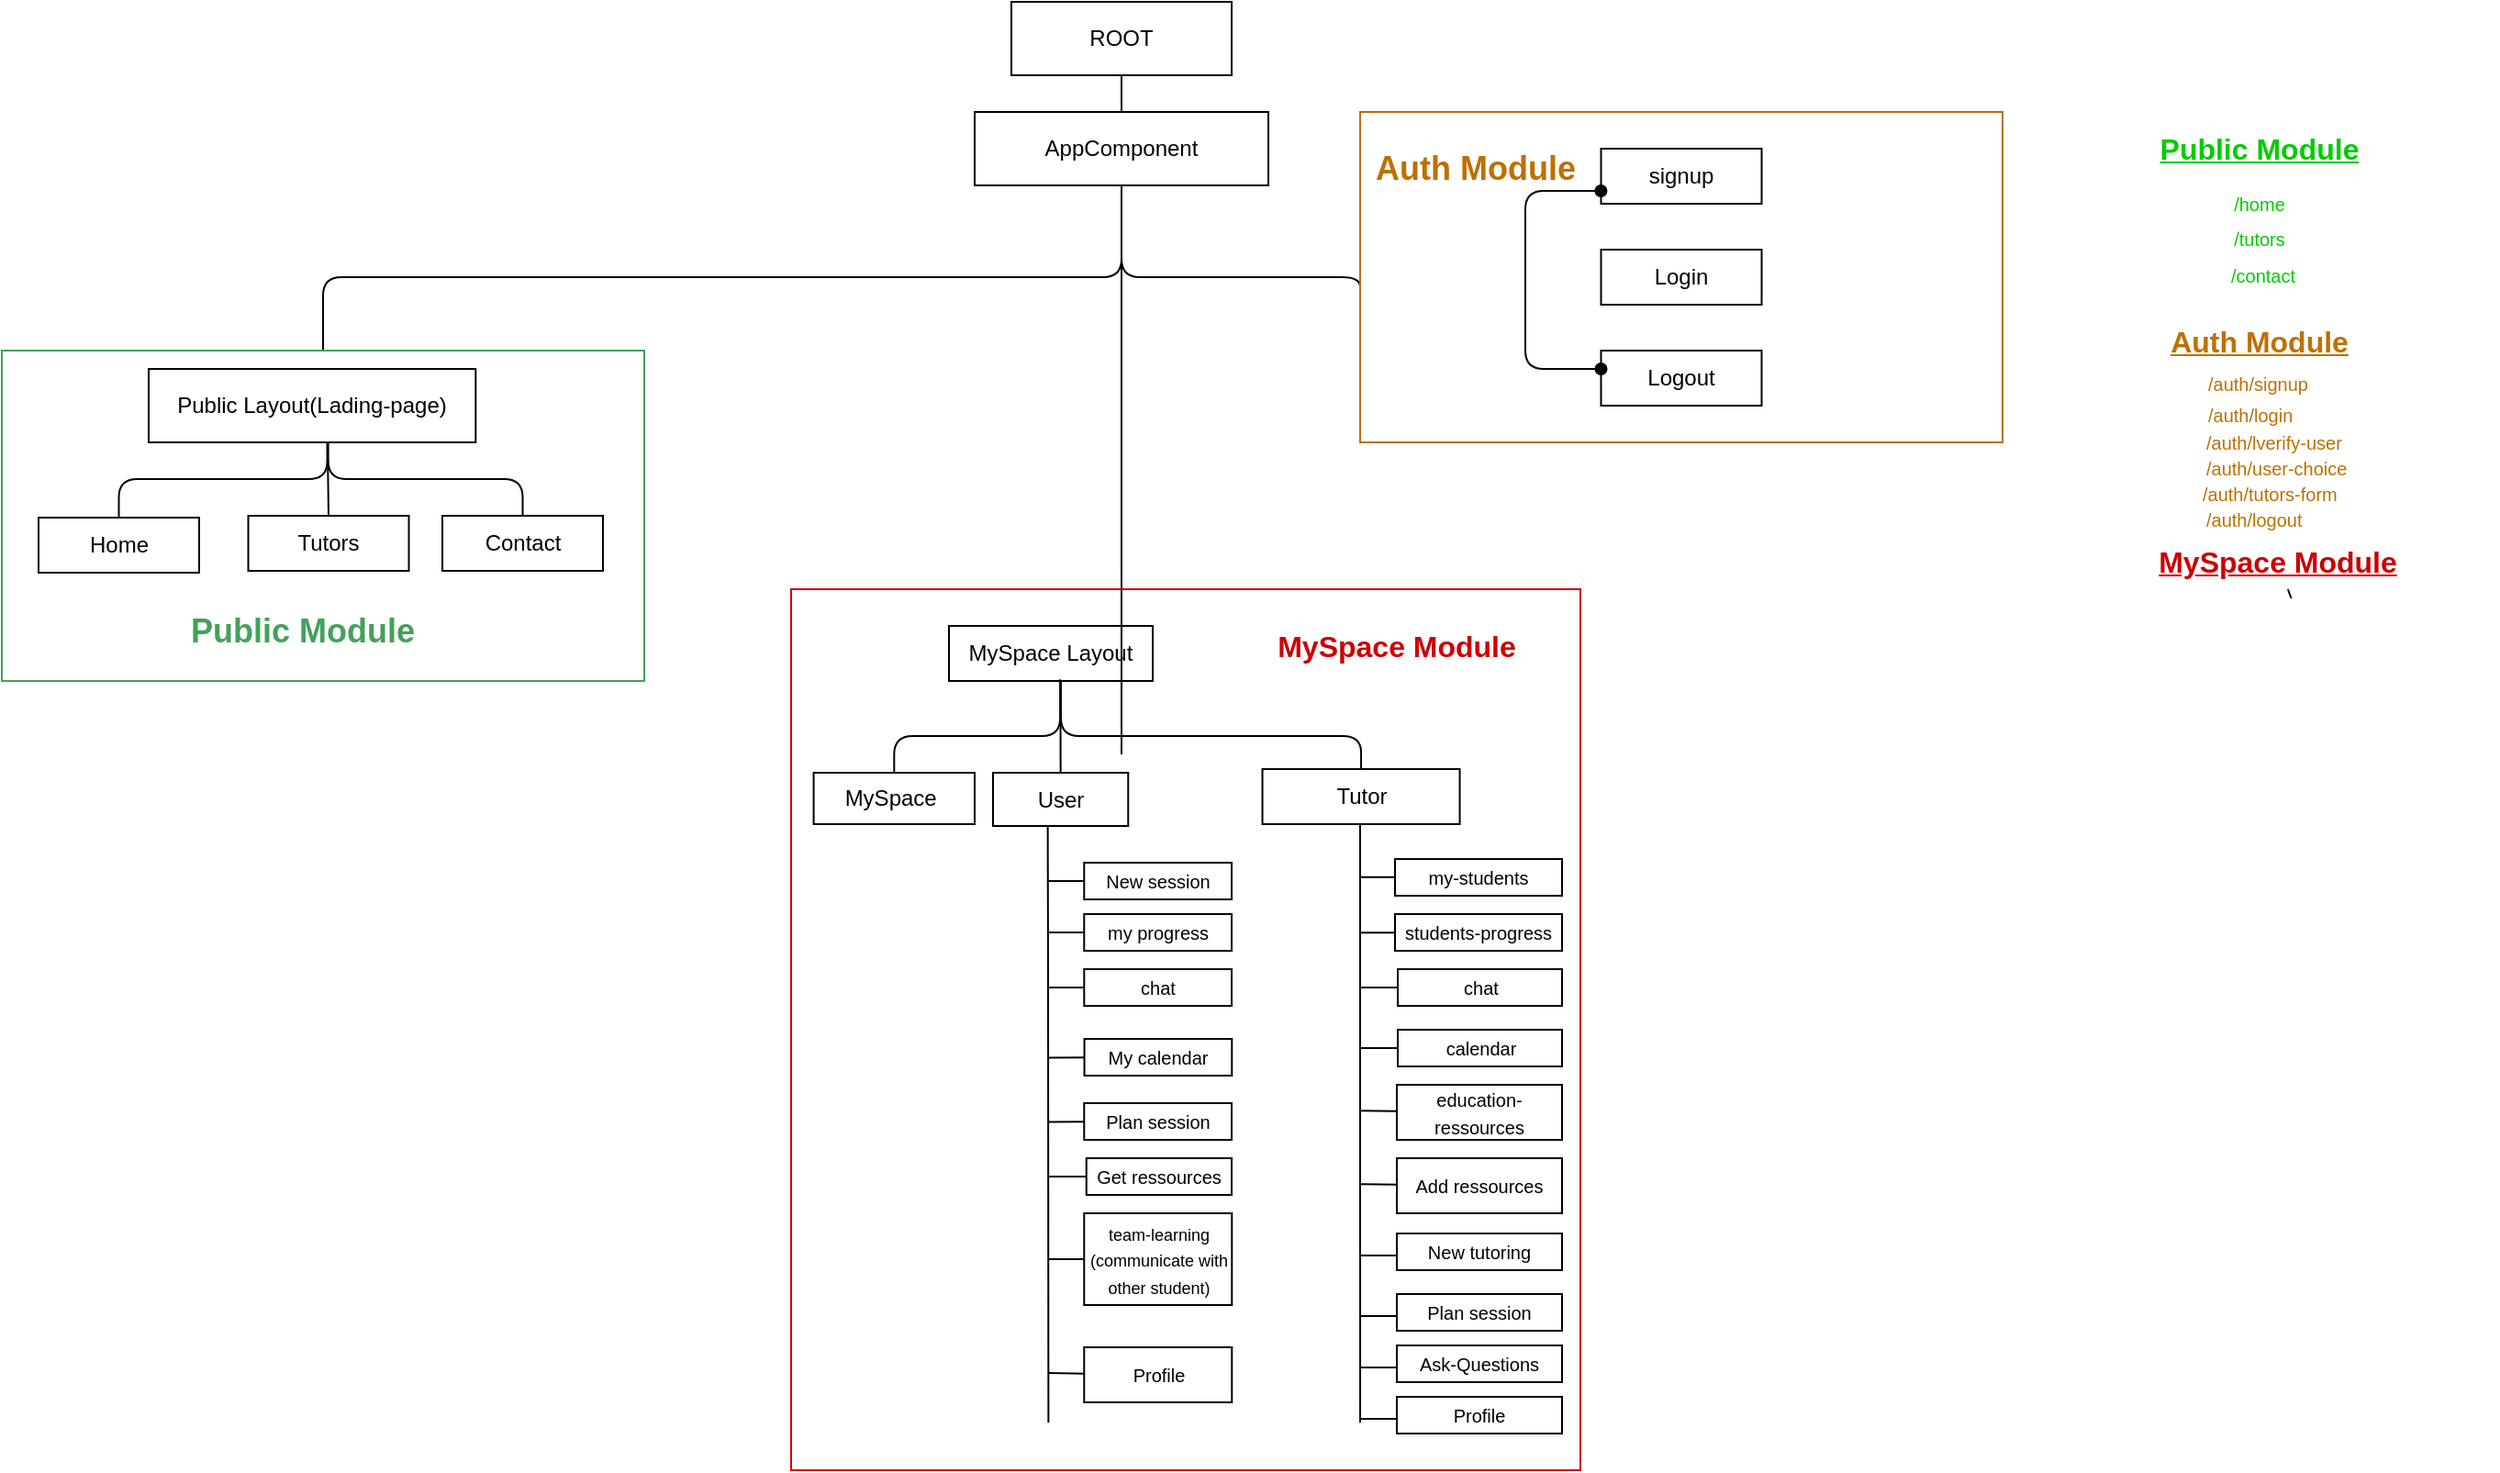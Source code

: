 <mxfile>
    <diagram id="8NIkFlQ_yWduVD87CZPu" name="Page-1">
        <mxGraphModel dx="534" dy="114" grid="1" gridSize="10" guides="1" tooltips="1" connect="1" arrows="1" fold="1" page="0" pageScale="1" pageWidth="850" pageHeight="1100" math="0" shadow="0">
            <root>
                <mxCell id="0"/>
                <mxCell id="1" parent="0"/>
                <mxCell id="107" style="html=1;entryX=0.5;entryY=0;entryDx=0;entryDy=0;fontSize=18;fontColor=#00CC00;startArrow=none;startFill=0;endArrow=none;endFill=0;elbow=vertical;" parent="1" source="56" target="57" edge="1">
                    <mxGeometry relative="1" as="geometry"/>
                </mxCell>
                <mxCell id="56" value="ROOT" style="rounded=0;whiteSpace=wrap;html=1;fillColor=none;" parent="1" vertex="1">
                    <mxGeometry x="620" y="110" width="120" height="40" as="geometry"/>
                </mxCell>
                <mxCell id="58" style="edgeStyle=elbowEdgeStyle;elbow=vertical;html=1;endArrow=none;endFill=0;entryX=0;entryY=0.559;entryDx=0;entryDy=0;entryPerimeter=0;" parent="1" source="57" target="89" edge="1">
                    <mxGeometry relative="1" as="geometry">
                        <mxPoint x="1020" y="240" as="targetPoint"/>
                        <Array as="points">
                            <mxPoint x="680" y="260"/>
                            <mxPoint x="870" y="240"/>
                            <mxPoint x="600" y="240"/>
                        </Array>
                    </mxGeometry>
                </mxCell>
                <mxCell id="59" style="edgeStyle=elbowEdgeStyle;elbow=vertical;html=1;endArrow=none;endFill=0;exitX=0.5;exitY=1;exitDx=0;exitDy=0;" parent="1" source="57" target="60" edge="1">
                    <mxGeometry relative="1" as="geometry">
                        <mxPoint x="400" y="270" as="targetPoint"/>
                        <Array as="points">
                            <mxPoint x="460" y="260"/>
                            <mxPoint x="590" y="240"/>
                            <mxPoint x="600" y="240"/>
                            <mxPoint x="670" y="240"/>
                            <mxPoint x="620" y="230"/>
                        </Array>
                    </mxGeometry>
                </mxCell>
                <mxCell id="108" style="edgeStyle=none;html=1;fontSize=18;fontColor=#00CC00;startArrow=none;startFill=0;endArrow=none;endFill=0;elbow=vertical;" parent="1" source="57" edge="1">
                    <mxGeometry relative="1" as="geometry">
                        <mxPoint x="680" y="520" as="targetPoint"/>
                    </mxGeometry>
                </mxCell>
                <mxCell id="57" value="AppComponent" style="rounded=0;whiteSpace=wrap;html=1;fillColor=none;" parent="1" vertex="1">
                    <mxGeometry x="600" y="170" width="160" height="40" as="geometry"/>
                </mxCell>
                <mxCell id="60" value="&lt;b&gt;&lt;font color=&quot;#43a15a&quot; style=&quot;font-size: 18px;&quot;&gt;Public Module&lt;/font&gt;&lt;/b&gt;" style="rounded=0;whiteSpace=wrap;html=1;fillColor=none;container=1;movableLabel=1;strokeColor=#43a15a;" parent="1" vertex="1">
                    <mxGeometry x="70" y="300" width="350" height="180" as="geometry">
                        <mxPoint x="-11" y="63" as="offset"/>
                    </mxGeometry>
                </mxCell>
                <mxCell id="68" style="edgeStyle=elbowEdgeStyle;elbow=vertical;html=1;entryX=0.5;entryY=0;entryDx=0;entryDy=0;endArrow=none;endFill=0;exitX=0.546;exitY=1.019;exitDx=0;exitDy=0;exitPerimeter=0;" parent="60" source="61" target="73" edge="1">
                    <mxGeometry relative="1" as="geometry">
                        <mxPoint x="136.085" y="55.384" as="sourcePoint"/>
                        <mxPoint x="28.374" y="129.726" as="targetPoint"/>
                        <Array as="points">
                            <mxPoint x="140" y="70"/>
                        </Array>
                    </mxGeometry>
                </mxCell>
                <mxCell id="71" style="edgeStyle=elbowEdgeStyle;elbow=vertical;html=1;endArrow=none;endFill=0;entryX=0.5;entryY=0;entryDx=0;entryDy=0;exitX=0.549;exitY=0.989;exitDx=0;exitDy=0;exitPerimeter=0;" parent="60" source="61" target="82" edge="1">
                    <mxGeometry relative="1" as="geometry">
                        <mxPoint x="168" y="52.941" as="sourcePoint"/>
                        <Array as="points">
                            <mxPoint x="200" y="70"/>
                            <mxPoint x="245.946" y="83.077"/>
                            <mxPoint x="141.892" y="69.231"/>
                            <mxPoint x="170.27" y="96.923"/>
                            <mxPoint x="225.556" y="84"/>
                            <mxPoint x="241.111" y="72"/>
                        </Array>
                    </mxGeometry>
                </mxCell>
                <mxCell id="72" style="elbow=vertical;html=1;entryX=0.5;entryY=0;entryDx=0;entryDy=0;endArrow=none;endFill=0;exitX=0.547;exitY=1.017;exitDx=0;exitDy=0;exitPerimeter=0;" parent="60" source="61" target="81" edge="1">
                    <mxGeometry relative="1" as="geometry">
                        <mxPoint x="160.811" y="69.231" as="sourcePoint"/>
                    </mxGeometry>
                </mxCell>
                <mxCell id="61" value="Public Layout(Lading-page)" style="rounded=0;whiteSpace=wrap;html=1;fillColor=none;" parent="60" vertex="1">
                    <mxGeometry x="80" y="10" width="178.15" height="40" as="geometry"/>
                </mxCell>
                <mxCell id="73" value="Home" style="rounded=0;whiteSpace=wrap;html=1;fillColor=none;" parent="60" vertex="1">
                    <mxGeometry x="19.998" y="91.002" width="87.5" height="30.0" as="geometry"/>
                </mxCell>
                <mxCell id="81" value="Tutors" style="rounded=0;whiteSpace=wrap;html=1;fillColor=none;" parent="60" vertex="1">
                    <mxGeometry x="134.255" y="90.002" width="87.5" height="30.0" as="geometry"/>
                </mxCell>
                <mxCell id="82" value="Contact" style="rounded=0;whiteSpace=wrap;html=1;fillColor=none;" parent="60" vertex="1">
                    <mxGeometry x="240.001" y="90.002" width="87.5" height="30.0" as="geometry"/>
                </mxCell>
                <mxCell id="89" value="&lt;b&gt;&lt;font color=&quot;#bd7000&quot; style=&quot;font-size: 18px;&quot;&gt;Auth Module&lt;/font&gt;&lt;/b&gt;" style="rounded=0;whiteSpace=wrap;html=1;fillColor=none;container=1;movableLabel=1;fontColor=#000000;strokeColor=#BD7000;" parent="1" vertex="1">
                    <mxGeometry x="810" y="170" width="350" height="180" as="geometry">
                        <mxPoint x="-112" y="-59" as="offset"/>
                    </mxGeometry>
                </mxCell>
                <mxCell id="94" value="Login" style="rounded=0;whiteSpace=wrap;html=1;fillColor=none;" parent="89" vertex="1">
                    <mxGeometry x="131.248" y="75.002" width="87.5" height="30.0" as="geometry"/>
                </mxCell>
                <mxCell id="95" value="Logout" style="rounded=0;whiteSpace=wrap;html=1;fillColor=none;" parent="89" vertex="1">
                    <mxGeometry x="131.245" y="130.002" width="87.5" height="30.0" as="geometry"/>
                </mxCell>
                <mxCell id="100" style="edgeStyle=orthogonalEdgeStyle;html=1;entryX=0;entryY=0.75;entryDx=0;entryDy=0;fontSize=18;fontColor=#00CC00;startArrow=oval;startFill=1;endArrow=oval;endFill=1;elbow=vertical;" parent="89" source="95" target="103" edge="1">
                    <mxGeometry relative="1" as="geometry">
                        <Array as="points">
                            <mxPoint x="90" y="140"/>
                            <mxPoint x="90" y="43"/>
                            <mxPoint x="131" y="43"/>
                        </Array>
                    </mxGeometry>
                </mxCell>
                <mxCell id="103" value="signup" style="rounded=0;whiteSpace=wrap;html=1;fillColor=none;" parent="89" vertex="1">
                    <mxGeometry x="131.248" y="20.002" width="87.5" height="30.0" as="geometry"/>
                </mxCell>
                <mxCell id="237" value="&lt;b&gt;&lt;font color=&quot;#cc0000&quot; style=&quot;font-size: 16px;&quot;&gt;MySpace Module&lt;/font&gt;&lt;/b&gt;" style="rounded=0;whiteSpace=wrap;html=1;fillColor=none;container=1;movableLabel=1;strokeColor=#CC0000;recursiveResize=0;" parent="1" vertex="1">
                    <mxGeometry x="500" y="430" width="430" height="480" as="geometry">
                        <mxPoint x="115" y="-209" as="offset"/>
                    </mxGeometry>
                </mxCell>
                <mxCell id="238" style="edgeStyle=elbowEdgeStyle;elbow=vertical;html=1;entryX=0.5;entryY=0;entryDx=0;entryDy=0;endArrow=none;endFill=0;exitX=0.546;exitY=0.969;exitDx=0;exitDy=0;exitPerimeter=0;" parent="237" source="241" target="242" edge="1">
                    <mxGeometry relative="1" as="geometry">
                        <mxPoint x="167.191" y="110.768" as="sourcePoint"/>
                        <mxPoint x="34.86" y="259.453" as="targetPoint"/>
                        <Array as="points">
                            <mxPoint x="150" y="80"/>
                            <mxPoint x="147.429" y="80"/>
                            <mxPoint x="172" y="140"/>
                        </Array>
                    </mxGeometry>
                </mxCell>
                <mxCell id="239" style="edgeStyle=elbowEdgeStyle;elbow=vertical;html=1;endArrow=none;endFill=0;entryX=0.5;entryY=0;entryDx=0;entryDy=0;exitX=0.549;exitY=0.989;exitDx=0;exitDy=0;exitPerimeter=0;" parent="237" source="241" target="244" edge="1">
                    <mxGeometry relative="1" as="geometry">
                        <mxPoint x="206.4" y="105.882" as="sourcePoint"/>
                        <Array as="points">
                            <mxPoint x="258" y="80"/>
                            <mxPoint x="245.714" y="140"/>
                            <mxPoint x="302.162" y="166.154"/>
                            <mxPoint x="174.324" y="138.462"/>
                            <mxPoint x="209.189" y="193.846"/>
                            <mxPoint x="277.111" y="168"/>
                            <mxPoint x="296.222" y="144"/>
                        </Array>
                    </mxGeometry>
                </mxCell>
                <mxCell id="240" style="elbow=vertical;html=1;entryX=0.5;entryY=0;entryDx=0;entryDy=0;endArrow=none;endFill=0;exitX=0.547;exitY=1.017;exitDx=0;exitDy=0;exitPerimeter=0;" parent="237" source="241" target="243" edge="1">
                    <mxGeometry relative="1" as="geometry">
                        <mxPoint x="197.568" y="138.462" as="sourcePoint"/>
                    </mxGeometry>
                </mxCell>
                <mxCell id="241" value="MySpace Layout" style="rounded=0;whiteSpace=wrap;html=1;fillColor=none;" parent="237" vertex="1">
                    <mxGeometry x="86" y="20" width="111.02" height="30" as="geometry"/>
                </mxCell>
                <mxCell id="242" value="MySpace&amp;nbsp;" style="rounded=0;whiteSpace=wrap;html=1;fillColor=none;" parent="237" vertex="1">
                    <mxGeometry x="12.29" y="100" width="87.71" height="28" as="geometry"/>
                </mxCell>
                <mxCell id="243" value="User" style="rounded=0;whiteSpace=wrap;html=1;fillColor=none;" parent="237" vertex="1">
                    <mxGeometry x="110" y="100" width="73.63" height="29" as="geometry"/>
                </mxCell>
                <mxCell id="244" value="Tutor" style="rounded=0;whiteSpace=wrap;html=1;fillColor=none;" parent="237" vertex="1">
                    <mxGeometry x="256.773" y="98" width="107.5" height="30" as="geometry"/>
                </mxCell>
                <mxCell id="245" value="&lt;font style=&quot;font-size: 10px;&quot;&gt;New session&lt;/font&gt;" style="rounded=0;whiteSpace=wrap;html=1;fillColor=none;" parent="237" vertex="1">
                    <mxGeometry x="159.64" y="149" width="80.36" height="20" as="geometry"/>
                </mxCell>
                <mxCell id="246" value="&lt;font style=&quot;font-size: 10px;&quot;&gt;my progress&lt;/font&gt;" style="rounded=0;whiteSpace=wrap;html=1;fillColor=none;" parent="237" vertex="1">
                    <mxGeometry x="159.64" y="177" width="80.36" height="20" as="geometry"/>
                </mxCell>
                <mxCell id="307" style="edgeStyle=none;html=1;entryX=0.326;entryY=0.452;entryDx=0;entryDy=0;entryPerimeter=0;fontSize=10;fontColor=#FFFFFF;startArrow=none;startFill=0;endArrow=none;endFill=0;" parent="237" source="247" target="237" edge="1">
                    <mxGeometry relative="1" as="geometry"/>
                </mxCell>
                <mxCell id="247" value="&lt;font style=&quot;font-size: 10px;&quot;&gt;chat&lt;/font&gt;" style="rounded=0;whiteSpace=wrap;html=1;fillColor=none;" parent="237" vertex="1">
                    <mxGeometry x="159.65" y="207" width="80.35" height="20" as="geometry"/>
                </mxCell>
                <mxCell id="308" style="edgeStyle=none;html=1;entryX=0.326;entryY=0.515;entryDx=0;entryDy=0;entryPerimeter=0;fontSize=10;fontColor=#FFFFFF;startArrow=none;startFill=0;endArrow=none;endFill=0;" parent="237" source="248" edge="1">
                    <mxGeometry relative="1" as="geometry">
                        <mxPoint x="140.18" y="290.2" as="targetPoint"/>
                    </mxGeometry>
                </mxCell>
                <mxCell id="248" value="&lt;font style=&quot;font-size: 10px;&quot;&gt;Plan session&lt;/font&gt;" style="rounded=0;whiteSpace=wrap;html=1;fillColor=none;" parent="237" vertex="1">
                    <mxGeometry x="159.64" y="280" width="80.36" height="20" as="geometry"/>
                </mxCell>
                <mxCell id="249" value="&lt;font style=&quot;font-size: 10px;&quot;&gt;Get ressources&lt;/font&gt;" style="rounded=0;whiteSpace=wrap;html=1;fillColor=none;" parent="237" vertex="1">
                    <mxGeometry x="160.87" y="310" width="79.13" height="20" as="geometry"/>
                </mxCell>
                <mxCell id="250" style="edgeStyle=none;html=1;fontSize=9;fontColor=#CC0000;startArrow=none;startFill=0;endArrow=none;endFill=0;exitX=0.405;exitY=0.995;exitDx=0;exitDy=0;exitPerimeter=0;entryX=0.326;entryY=0.946;entryDx=0;entryDy=0;entryPerimeter=0;" parent="237" source="243" target="237" edge="1">
                    <mxGeometry relative="1" as="geometry">
                        <mxPoint x="147" y="346" as="targetPoint"/>
                        <mxPoint x="147" y="130" as="sourcePoint"/>
                        <Array as="points">
                            <mxPoint x="140" y="210"/>
                        </Array>
                    </mxGeometry>
                </mxCell>
                <mxCell id="251" value="&lt;font style=&quot;font-size: 9px;&quot;&gt;team-learning&lt;br&gt;(communicate with other student)&lt;/font&gt;" style="rounded=0;whiteSpace=wrap;html=1;fillColor=none;align=center;" parent="237" vertex="1">
                    <mxGeometry x="159.64" y="340" width="80.5" height="50" as="geometry"/>
                </mxCell>
                <mxCell id="252" style="edgeStyle=none;html=1;fontSize=9;fontColor=#CC0000;startArrow=none;startFill=0;endArrow=none;endFill=0;exitX=0.495;exitY=0.99;exitDx=0;exitDy=0;exitPerimeter=0;entryX=0.721;entryY=0.946;entryDx=0;entryDy=0;entryPerimeter=0;" parent="237" source="244" target="237" edge="1">
                    <mxGeometry relative="1" as="geometry">
                        <mxPoint x="287.574" y="128" as="sourcePoint"/>
                        <mxPoint x="310" y="310" as="targetPoint"/>
                    </mxGeometry>
                </mxCell>
                <mxCell id="253" value="&lt;font style=&quot;font-size: 10px;&quot;&gt;New tutoring&lt;/font&gt;" style="rounded=0;whiteSpace=wrap;html=1;fillColor=none;" parent="237" vertex="1">
                    <mxGeometry x="330" y="351" width="90" height="20" as="geometry"/>
                </mxCell>
                <mxCell id="254" style="edgeStyle=none;html=1;fontSize=9;fontColor=#CC0000;startArrow=none;startFill=0;endArrow=none;endFill=0;entryX=0.721;entryY=0.838;entryDx=0;entryDy=0;entryPerimeter=0;exitX=-0.001;exitY=0.603;exitDx=0;exitDy=0;exitPerimeter=0;" parent="237" source="253" edge="1">
                    <mxGeometry relative="1" as="geometry">
                        <mxPoint x="310.03" y="363.06" as="targetPoint"/>
                    </mxGeometry>
                </mxCell>
                <mxCell id="255" value="&lt;font style=&quot;font-size: 10px;&quot;&gt;education-ressources&lt;/font&gt;" style="rounded=0;whiteSpace=wrap;html=1;fillColor=none;" parent="237" vertex="1">
                    <mxGeometry x="330" y="270" width="90" height="30" as="geometry"/>
                </mxCell>
                <mxCell id="256" style="edgeStyle=none;html=1;entryX=0.721;entryY=0.73;entryDx=0;entryDy=0;entryPerimeter=0;fontSize=9;fontColor=#CC0000;startArrow=none;startFill=0;endArrow=none;endFill=0;" parent="237" edge="1">
                    <mxGeometry relative="1" as="geometry">
                        <mxPoint x="330" y="284.398" as="sourcePoint"/>
                        <mxPoint x="310.03" y="284.1" as="targetPoint"/>
                    </mxGeometry>
                </mxCell>
                <mxCell id="257" value="&lt;font style=&quot;font-size: 10px;&quot;&gt;Plan session&lt;/font&gt;" style="rounded=0;whiteSpace=wrap;html=1;fillColor=none;" parent="237" vertex="1">
                    <mxGeometry x="330" y="384" width="90" height="20" as="geometry"/>
                </mxCell>
                <mxCell id="258" style="edgeStyle=none;html=1;fontSize=9;fontColor=#CC0000;startArrow=none;startFill=0;endArrow=none;endFill=0;entryX=0.721;entryY=0.838;entryDx=0;entryDy=0;entryPerimeter=0;exitX=-0.001;exitY=0.603;exitDx=0;exitDy=0;exitPerimeter=0;" parent="237" source="257" edge="1">
                    <mxGeometry relative="1" as="geometry">
                        <mxPoint x="310.03" y="396.06" as="targetPoint"/>
                    </mxGeometry>
                </mxCell>
                <mxCell id="259" value="&lt;font style=&quot;font-size: 10px;&quot;&gt;Ask-Questions&lt;/font&gt;" style="rounded=0;whiteSpace=wrap;html=1;fillColor=none;" parent="237" vertex="1">
                    <mxGeometry x="330" y="412" width="90" height="20" as="geometry"/>
                </mxCell>
                <mxCell id="260" style="edgeStyle=none;html=1;fontSize=9;fontColor=#CC0000;startArrow=none;startFill=0;endArrow=none;endFill=0;entryX=0.721;entryY=0.838;entryDx=0;entryDy=0;entryPerimeter=0;exitX=-0.001;exitY=0.603;exitDx=0;exitDy=0;exitPerimeter=0;" parent="237" source="259" edge="1">
                    <mxGeometry relative="1" as="geometry">
                        <mxPoint x="310.03" y="424.06" as="targetPoint"/>
                    </mxGeometry>
                </mxCell>
                <mxCell id="261" value="&lt;font style=&quot;font-size: 10px;&quot;&gt;Add ressources&lt;/font&gt;" style="rounded=0;whiteSpace=wrap;html=1;fillColor=none;" parent="237" vertex="1">
                    <mxGeometry x="330" y="310" width="90" height="30" as="geometry"/>
                </mxCell>
                <mxCell id="262" style="edgeStyle=none;html=1;entryX=0.721;entryY=0.73;entryDx=0;entryDy=0;entryPerimeter=0;fontSize=9;fontColor=#CC0000;startArrow=none;startFill=0;endArrow=none;endFill=0;" parent="237" edge="1">
                    <mxGeometry relative="1" as="geometry">
                        <mxPoint x="330" y="324.398" as="sourcePoint"/>
                        <mxPoint x="310.03" y="324.1" as="targetPoint"/>
                    </mxGeometry>
                </mxCell>
                <mxCell id="263" value="&lt;font size=&quot;1&quot;&gt;Profile&lt;/font&gt;" style="rounded=0;whiteSpace=wrap;html=1;fillColor=none;align=center;" parent="237" vertex="1">
                    <mxGeometry x="159.64" y="413" width="80.5" height="30" as="geometry"/>
                </mxCell>
                <mxCell id="264" style="edgeStyle=none;html=1;fontSize=9;fontColor=#CC0000;startArrow=none;startFill=0;endArrow=none;endFill=0;" parent="237" source="263" edge="1">
                    <mxGeometry relative="1" as="geometry">
                        <mxPoint x="140" y="427" as="targetPoint"/>
                    </mxGeometry>
                </mxCell>
                <mxCell id="265" value="&lt;font style=&quot;font-size: 10px;&quot;&gt;Profile&lt;/font&gt;" style="rounded=0;whiteSpace=wrap;html=1;fillColor=none;" parent="237" vertex="1">
                    <mxGeometry x="330" y="440" width="90" height="20" as="geometry"/>
                </mxCell>
                <mxCell id="266" style="edgeStyle=none;html=1;fontSize=9;fontColor=#CC0000;startArrow=none;startFill=0;endArrow=none;endFill=0;entryX=0.721;entryY=0.838;entryDx=0;entryDy=0;entryPerimeter=0;exitX=-0.001;exitY=0.603;exitDx=0;exitDy=0;exitPerimeter=0;" parent="237" source="265" edge="1">
                    <mxGeometry relative="1" as="geometry">
                        <mxPoint x="310.03" y="452.06" as="targetPoint"/>
                    </mxGeometry>
                </mxCell>
                <mxCell id="267" style="edgeStyle=none;html=1;entryX=0.721;entryY=0.486;entryDx=0;entryDy=0;entryPerimeter=0;fontSize=9;fontColor=#CC0000;startArrow=none;startFill=0;endArrow=none;endFill=0;" parent="237" source="268" edge="1">
                    <mxGeometry relative="1" as="geometry">
                        <mxPoint x="310.03" y="156.82" as="targetPoint"/>
                    </mxGeometry>
                </mxCell>
                <mxCell id="268" value="&lt;font style=&quot;font-size: 10px;&quot;&gt;my-students&lt;/font&gt;" style="rounded=0;whiteSpace=wrap;html=1;fillColor=none;" parent="237" vertex="1">
                    <mxGeometry x="329" y="147" width="91" height="20" as="geometry"/>
                </mxCell>
                <mxCell id="269" style="edgeStyle=none;html=1;entryX=0.721;entryY=0.568;entryDx=0;entryDy=0;entryPerimeter=0;fontSize=9;fontColor=#CC0000;startArrow=none;startFill=0;endArrow=none;endFill=0;" parent="237" source="270" edge="1">
                    <mxGeometry relative="1" as="geometry">
                        <mxPoint x="310.03" y="187.16" as="targetPoint"/>
                    </mxGeometry>
                </mxCell>
                <mxCell id="270" value="&lt;span style=&quot;font-size: 10px;&quot;&gt;students-progress&lt;/span&gt;" style="rounded=0;whiteSpace=wrap;html=1;fillColor=none;" parent="237" vertex="1">
                    <mxGeometry x="329" y="177" width="91" height="20" as="geometry"/>
                </mxCell>
                <mxCell id="271" style="edgeStyle=none;html=1;exitX=0;exitY=0.5;exitDx=0;exitDy=0;fontSize=9;fontColor=#CC0000;startArrow=none;startFill=0;endArrow=none;endFill=0;" parent="237" source="272" edge="1">
                    <mxGeometry relative="1" as="geometry">
                        <mxPoint x="310" y="217" as="targetPoint"/>
                    </mxGeometry>
                </mxCell>
                <mxCell id="272" value="&lt;font style=&quot;font-size: 10px;&quot;&gt;chat&lt;/font&gt;" style="rounded=0;whiteSpace=wrap;html=1;fillColor=none;" parent="237" vertex="1">
                    <mxGeometry x="330.5" y="207" width="89.5" height="20" as="geometry"/>
                </mxCell>
                <mxCell id="311" value="&lt;font style=&quot;font-size: 10px;&quot;&gt;My calendar&lt;/font&gt;" style="rounded=0;whiteSpace=wrap;html=1;fillColor=none;" parent="237" vertex="1">
                    <mxGeometry x="159.78" y="245" width="80.36" height="20" as="geometry"/>
                </mxCell>
                <mxCell id="312" style="edgeStyle=none;html=1;entryX=0.326;entryY=0.515;entryDx=0;entryDy=0;entryPerimeter=0;fontSize=10;fontColor=#FFFFFF;startArrow=none;startFill=0;endArrow=none;endFill=0;" parent="237" source="311" edge="1">
                    <mxGeometry relative="1" as="geometry">
                        <mxPoint x="140.32" y="255.2" as="targetPoint"/>
                    </mxGeometry>
                </mxCell>
                <mxCell id="313" value="&lt;font style=&quot;font-size: 10px;&quot;&gt;calendar&lt;/font&gt;" style="rounded=0;whiteSpace=wrap;html=1;fillColor=none;" parent="237" vertex="1">
                    <mxGeometry x="330.5" y="240" width="89.5" height="20" as="geometry"/>
                </mxCell>
                <mxCell id="314" style="edgeStyle=none;html=1;exitX=0;exitY=0.5;exitDx=0;exitDy=0;fontSize=9;fontColor=#CC0000;startArrow=none;startFill=0;endArrow=none;endFill=0;" parent="237" source="313" edge="1">
                    <mxGeometry relative="1" as="geometry">
                        <mxPoint x="310.0" y="250" as="targetPoint"/>
                    </mxGeometry>
                </mxCell>
                <mxCell id="273" value="&lt;font style=&quot;font-size: 16px;&quot; color=&quot;#00cc00&quot;&gt;&lt;u&gt;&lt;b&gt;Public Module&lt;/b&gt;&lt;/u&gt;&lt;/font&gt;" style="text;strokeColor=none;align=center;fillColor=none;html=1;verticalAlign=middle;whiteSpace=wrap;rounded=0;fontSize=9;fontColor=#CC0000;" parent="1" vertex="1">
                    <mxGeometry x="1240" y="175" width="120" height="30" as="geometry"/>
                </mxCell>
                <mxCell id="274" value="&lt;font style=&quot;font-size: 10px;&quot;&gt;/home&lt;/font&gt;" style="text;strokeColor=none;align=center;fillColor=none;html=1;verticalAlign=middle;whiteSpace=wrap;rounded=0;fontSize=16;fontColor=#00CC00;" parent="1" vertex="1">
                    <mxGeometry x="1270" y="210" width="60" height="15" as="geometry"/>
                </mxCell>
                <mxCell id="276" value="&lt;font style=&quot;font-size: 10px;&quot;&gt;/tutors&lt;/font&gt;" style="text;strokeColor=none;align=center;fillColor=none;html=1;verticalAlign=middle;whiteSpace=wrap;rounded=0;fontSize=16;fontColor=#00CC00;" parent="1" vertex="1">
                    <mxGeometry x="1270" y="229" width="60" height="15" as="geometry"/>
                </mxCell>
                <mxCell id="277" value="&lt;font style=&quot;font-size: 10px;&quot;&gt;/contact&lt;/font&gt;" style="text;strokeColor=none;align=center;fillColor=none;html=1;verticalAlign=middle;whiteSpace=wrap;rounded=0;fontSize=16;fontColor=#00CC00;" parent="1" vertex="1">
                    <mxGeometry x="1272" y="248" width="60" height="18" as="geometry"/>
                </mxCell>
                <mxCell id="280" value="&lt;font style=&quot;font-size: 16px;&quot;&gt;&lt;u&gt;&lt;b&gt;Auth Module&lt;/b&gt;&lt;/u&gt;&lt;/font&gt;" style="text;strokeColor=none;align=center;fillColor=none;html=1;verticalAlign=middle;whiteSpace=wrap;rounded=0;fontSize=9;fontColor=#BD7000;" parent="1" vertex="1">
                    <mxGeometry x="1240" y="280" width="120" height="30" as="geometry"/>
                </mxCell>
                <mxCell id="281" value="&lt;font style=&quot;font-size: 10px;&quot;&gt;/auth/signup&lt;/font&gt;" style="text;strokeColor=none;align=left;fillColor=none;html=1;verticalAlign=middle;whiteSpace=wrap;rounded=0;fontSize=16;fontColor=#BD7000;" parent="1" vertex="1">
                    <mxGeometry x="1270" y="308" width="60" height="15" as="geometry"/>
                </mxCell>
                <mxCell id="282" value="&lt;font style=&quot;font-size: 10px;&quot;&gt;/auth/login&lt;/font&gt;" style="text;strokeColor=none;align=left;fillColor=none;html=1;verticalAlign=middle;whiteSpace=wrap;rounded=0;fontSize=16;fontColor=#BD7000;" parent="1" vertex="1">
                    <mxGeometry x="1270" y="325" width="60" height="16" as="geometry"/>
                </mxCell>
                <mxCell id="283" value="&lt;font style=&quot;font-size: 10px;&quot;&gt;/auth/user-choice&lt;/font&gt;" style="text;strokeColor=none;align=left;fillColor=none;html=1;verticalAlign=middle;whiteSpace=wrap;rounded=0;fontSize=16;fontColor=#BD7000;" parent="1" vertex="1">
                    <mxGeometry x="1269" y="353" width="81" height="18" as="geometry"/>
                </mxCell>
                <mxCell id="284" value="&lt;font style=&quot;font-size: 16px;&quot;&gt;&lt;u&gt;&lt;b&gt;MySpace Module&lt;/b&gt;&lt;/u&gt;&lt;/font&gt;" style="text;strokeColor=none;align=center;fillColor=none;html=1;verticalAlign=middle;whiteSpace=wrap;rounded=0;fontSize=9;fontColor=#CC0000;" parent="1" vertex="1">
                    <mxGeometry x="1240" y="400" width="140" height="30" as="geometry"/>
                </mxCell>
                <mxCell id="288" value="" style="edgeStyle=none;html=1;fontSize=10;fontColor=#CC0000;startArrow=none;startFill=0;endArrow=none;endFill=0;" parent="1" source="285" target="284" edge="1">
                    <mxGeometry relative="1" as="geometry"/>
                </mxCell>
                <mxCell id="285" value="&lt;font style=&quot;font-size: 10px;&quot;&gt;/myspace/dashboard&lt;/font&gt;" style="text;strokeColor=none;align=left;fillColor=none;html=1;verticalAlign=middle;whiteSpace=wrap;rounded=0;fontSize=10;fontColor=#FFFFFF;" parent="1" vertex="1">
                    <mxGeometry x="1270" y="435" width="100" height="15" as="geometry"/>
                </mxCell>
                <mxCell id="286" value="&lt;font style=&quot;font-size: 10px;&quot;&gt;/mysapace/user&lt;/font&gt;" style="text;strokeColor=none;align=left;fillColor=none;html=1;verticalAlign=middle;whiteSpace=wrap;rounded=0;fontSize=10;fontColor=#FFFFFF;" parent="1" vertex="1">
                    <mxGeometry x="1270" y="454" width="80" height="16" as="geometry"/>
                </mxCell>
                <mxCell id="287" value="&lt;span style=&quot;font-size: 10px;&quot;&gt;/myspace/tutor&lt;/span&gt;" style="text;strokeColor=none;align=left;fillColor=none;html=1;verticalAlign=middle;whiteSpace=wrap;rounded=0;fontSize=16;fontColor=#FFFFFF;" parent="1" vertex="1">
                    <mxGeometry x="1271" y="610" width="60" height="18" as="geometry"/>
                </mxCell>
                <mxCell id="289" value="&lt;font style=&quot;font-size: 11px;&quot;&gt;/new-session&lt;/font&gt;" style="text;strokeColor=none;align=left;fillColor=none;html=1;verticalAlign=middle;whiteSpace=wrap;rounded=0;fontSize=11;fontColor=#FFFFFF;" parent="1" vertex="1">
                    <mxGeometry x="1340" y="480" width="70" height="10" as="geometry"/>
                </mxCell>
                <mxCell id="290" value="&lt;span style=&quot;font-size: 10px;&quot;&gt;/my-progress&lt;/span&gt;" style="text;strokeColor=none;align=left;fillColor=none;html=1;verticalAlign=middle;whiteSpace=wrap;rounded=0;fontSize=10;fontColor=#FFFFFF;" parent="1" vertex="1">
                    <mxGeometry x="1340" y="496" width="70" height="12" as="geometry"/>
                </mxCell>
                <mxCell id="291" value="&lt;span style=&quot;font-size: 10px;&quot;&gt;/chat&lt;/span&gt;" style="text;strokeColor=none;align=left;fillColor=none;html=1;verticalAlign=middle;whiteSpace=wrap;rounded=0;fontSize=10;fontColor=#FFFFFF;" parent="1" vertex="1">
                    <mxGeometry x="1340" y="513" width="70" height="10" as="geometry"/>
                </mxCell>
                <mxCell id="292" value="&lt;span style=&quot;font-size: 10px;&quot;&gt;/plan-session&lt;/span&gt;" style="text;strokeColor=none;align=left;fillColor=none;html=1;verticalAlign=middle;whiteSpace=wrap;rounded=0;fontSize=10;fontColor=#FFFFFF;" parent="1" vertex="1">
                    <mxGeometry x="1340" y="550" width="70" height="10" as="geometry"/>
                </mxCell>
                <mxCell id="293" value="&lt;span style=&quot;font-size: 10px;&quot;&gt;/ressources&lt;/span&gt;" style="text;strokeColor=none;align=left;fillColor=none;html=1;verticalAlign=middle;whiteSpace=wrap;rounded=0;fontSize=10;fontColor=#FFFFFF;" parent="1" vertex="1">
                    <mxGeometry x="1340" y="567" width="70" height="10" as="geometry"/>
                </mxCell>
                <mxCell id="294" value="&lt;span style=&quot;font-size: 10px;&quot;&gt;/team-learning&lt;/span&gt;" style="text;strokeColor=none;align=left;fillColor=none;html=1;verticalAlign=middle;whiteSpace=wrap;rounded=0;fontSize=10;fontColor=#FFFFFF;" parent="1" vertex="1">
                    <mxGeometry x="1340" y="585" width="70" height="10" as="geometry"/>
                </mxCell>
                <mxCell id="295" value="&lt;span style=&quot;font-size: 10px;&quot;&gt;/profile&lt;/span&gt;" style="text;strokeColor=none;align=left;fillColor=none;html=1;verticalAlign=middle;whiteSpace=wrap;rounded=0;fontSize=10;fontColor=#FFFFFF;" parent="1" vertex="1">
                    <mxGeometry x="1340" y="601" width="70" height="10" as="geometry"/>
                </mxCell>
                <mxCell id="296" value="&lt;font style=&quot;font-size: 11px;&quot;&gt;/students&lt;/font&gt;" style="text;strokeColor=none;align=left;fillColor=none;html=1;verticalAlign=middle;whiteSpace=wrap;rounded=0;fontSize=11;fontColor=#FFFFFF;" parent="1" vertex="1">
                    <mxGeometry x="1340" y="628" width="90" height="10" as="geometry"/>
                </mxCell>
                <mxCell id="297" value="&lt;span style=&quot;font-size: 10px;&quot;&gt;/chat&lt;/span&gt;" style="text;strokeColor=none;align=left;fillColor=none;html=1;verticalAlign=middle;whiteSpace=wrap;rounded=0;fontSize=10;fontColor=#FFFFFF;" parent="1" vertex="1">
                    <mxGeometry x="1340" y="660" width="70" height="12" as="geometry"/>
                </mxCell>
                <mxCell id="298" value="&lt;span style=&quot;font-size: 10px;&quot;&gt;/tutor-ressources&lt;/span&gt;" style="text;strokeColor=none;align=left;fillColor=none;html=1;verticalAlign=middle;whiteSpace=wrap;rounded=0;fontSize=10;fontColor=#FFFFFF;" parent="1" vertex="1">
                    <mxGeometry x="1340" y="700" width="80" height="10" as="geometry"/>
                </mxCell>
                <mxCell id="299" value="&lt;span style=&quot;font-size: 10px;&quot;&gt;/new-tutoring&lt;/span&gt;" style="text;strokeColor=none;align=left;fillColor=none;html=1;verticalAlign=middle;whiteSpace=wrap;rounded=0;fontSize=10;fontColor=#FFFFFF;" parent="1" vertex="1">
                    <mxGeometry x="1340" y="739" width="70" height="10" as="geometry"/>
                </mxCell>
                <mxCell id="300" value="&lt;span style=&quot;font-size: 10px;&quot;&gt;/plan-session&lt;/span&gt;" style="text;strokeColor=none;align=left;fillColor=none;html=1;verticalAlign=middle;whiteSpace=wrap;rounded=0;fontSize=10;fontColor=#FFFFFF;" parent="1" vertex="1">
                    <mxGeometry x="1340" y="756" width="70" height="10" as="geometry"/>
                </mxCell>
                <mxCell id="301" value="&lt;span style=&quot;font-size: 10px;&quot;&gt;/ask-question&lt;/span&gt;" style="text;strokeColor=none;align=left;fillColor=none;html=1;verticalAlign=middle;whiteSpace=wrap;rounded=0;fontSize=10;fontColor=#FFFFFF;" parent="1" vertex="1">
                    <mxGeometry x="1340" y="774" width="70" height="10" as="geometry"/>
                </mxCell>
                <mxCell id="302" value="&lt;span style=&quot;font-size: 10px;&quot;&gt;/profile&lt;/span&gt;" style="text;strokeColor=none;align=left;fillColor=none;html=1;verticalAlign=middle;whiteSpace=wrap;rounded=0;fontSize=10;fontColor=#FFFFFF;" parent="1" vertex="1">
                    <mxGeometry x="1340" y="790" width="70" height="10" as="geometry"/>
                </mxCell>
                <mxCell id="303" value="&lt;span style=&quot;font-size: 10px;&quot;&gt;/add-ressources&lt;/span&gt;" style="text;strokeColor=none;align=left;fillColor=none;html=1;verticalAlign=middle;whiteSpace=wrap;rounded=0;fontSize=10;fontColor=#FFFFFF;" parent="1" vertex="1">
                    <mxGeometry x="1340" y="719" width="80" height="10" as="geometry"/>
                </mxCell>
                <mxCell id="304" value="&lt;font style=&quot;font-size: 11px;&quot;&gt;/student-progress&lt;/font&gt;" style="text;strokeColor=none;align=left;fillColor=none;html=1;verticalAlign=middle;whiteSpace=wrap;rounded=0;fontSize=11;fontColor=#FFFFFF;" parent="1" vertex="1">
                    <mxGeometry x="1340" y="645" width="90" height="10" as="geometry"/>
                </mxCell>
                <mxCell id="305" style="edgeStyle=none;html=1;fontSize=10;fontColor=#FFFFFF;startArrow=none;startFill=0;endArrow=none;endFill=0;" parent="1" source="245" edge="1">
                    <mxGeometry relative="1" as="geometry">
                        <mxPoint x="640" y="589" as="targetPoint"/>
                    </mxGeometry>
                </mxCell>
                <mxCell id="306" style="edgeStyle=none;html=1;fontSize=10;fontColor=#FFFFFF;startArrow=none;startFill=0;endArrow=none;endFill=0;" parent="1" source="246" edge="1">
                    <mxGeometry relative="1" as="geometry">
                        <mxPoint x="640" y="617" as="targetPoint"/>
                    </mxGeometry>
                </mxCell>
                <mxCell id="309" style="edgeStyle=none;html=1;fontSize=10;fontColor=#FFFFFF;startArrow=none;startFill=0;endArrow=none;endFill=0;" parent="1" source="249" edge="1">
                    <mxGeometry relative="1" as="geometry">
                        <mxPoint x="640" y="750.0" as="targetPoint"/>
                    </mxGeometry>
                </mxCell>
                <mxCell id="310" style="edgeStyle=none;html=1;fontSize=10;fontColor=#FFFFFF;startArrow=none;startFill=0;endArrow=none;endFill=0;" parent="1" source="251" edge="1">
                    <mxGeometry relative="1" as="geometry">
                        <mxPoint x="640" y="795.0" as="targetPoint"/>
                    </mxGeometry>
                </mxCell>
                <mxCell id="315" value="&lt;span style=&quot;font-size: 10px;&quot;&gt;calendar&lt;/span&gt;" style="text;strokeColor=none;align=left;fillColor=none;html=1;verticalAlign=middle;whiteSpace=wrap;rounded=0;fontSize=10;fontColor=#FFFFFF;" parent="1" vertex="1">
                    <mxGeometry x="1340" y="530" width="70" height="10" as="geometry"/>
                </mxCell>
                <mxCell id="316" value="&lt;span style=&quot;font-size: 10px;&quot;&gt;/tutor-ressources&lt;/span&gt;" style="text;strokeColor=none;align=left;fillColor=none;html=1;verticalAlign=middle;whiteSpace=wrap;rounded=0;fontSize=10;fontColor=#FFFFFF;" parent="1" vertex="1">
                    <mxGeometry x="1340" y="680" width="80" height="10" as="geometry"/>
                </mxCell>
                <mxCell id="317" value="&lt;font style=&quot;font-size: 10px;&quot;&gt;/auth/lverify-user&lt;/font&gt;" style="text;strokeColor=none;align=left;fillColor=none;html=1;verticalAlign=middle;whiteSpace=wrap;rounded=0;fontSize=16;fontColor=#BD7000;" parent="1" vertex="1">
                    <mxGeometry x="1269" y="340" width="80" height="16" as="geometry"/>
                </mxCell>
                <mxCell id="318" value="&lt;font style=&quot;font-size: 10px;&quot;&gt;/auth/logout&lt;/font&gt;" style="text;strokeColor=none;align=left;fillColor=none;html=1;verticalAlign=middle;whiteSpace=wrap;rounded=0;fontSize=16;fontColor=#BD7000;" vertex="1" parent="1">
                    <mxGeometry x="1269" y="381" width="60" height="18" as="geometry"/>
                </mxCell>
                <mxCell id="319" value="&lt;font style=&quot;font-size: 10px;&quot;&gt;/auth/tutors-form&lt;/font&gt;" style="text;strokeColor=none;align=left;fillColor=none;html=1;verticalAlign=middle;whiteSpace=wrap;rounded=0;fontSize=16;fontColor=#BD7000;" vertex="1" parent="1">
                    <mxGeometry x="1267" y="367" width="81" height="18" as="geometry"/>
                </mxCell>
            </root>
        </mxGraphModel>
    </diagram>
</mxfile>
